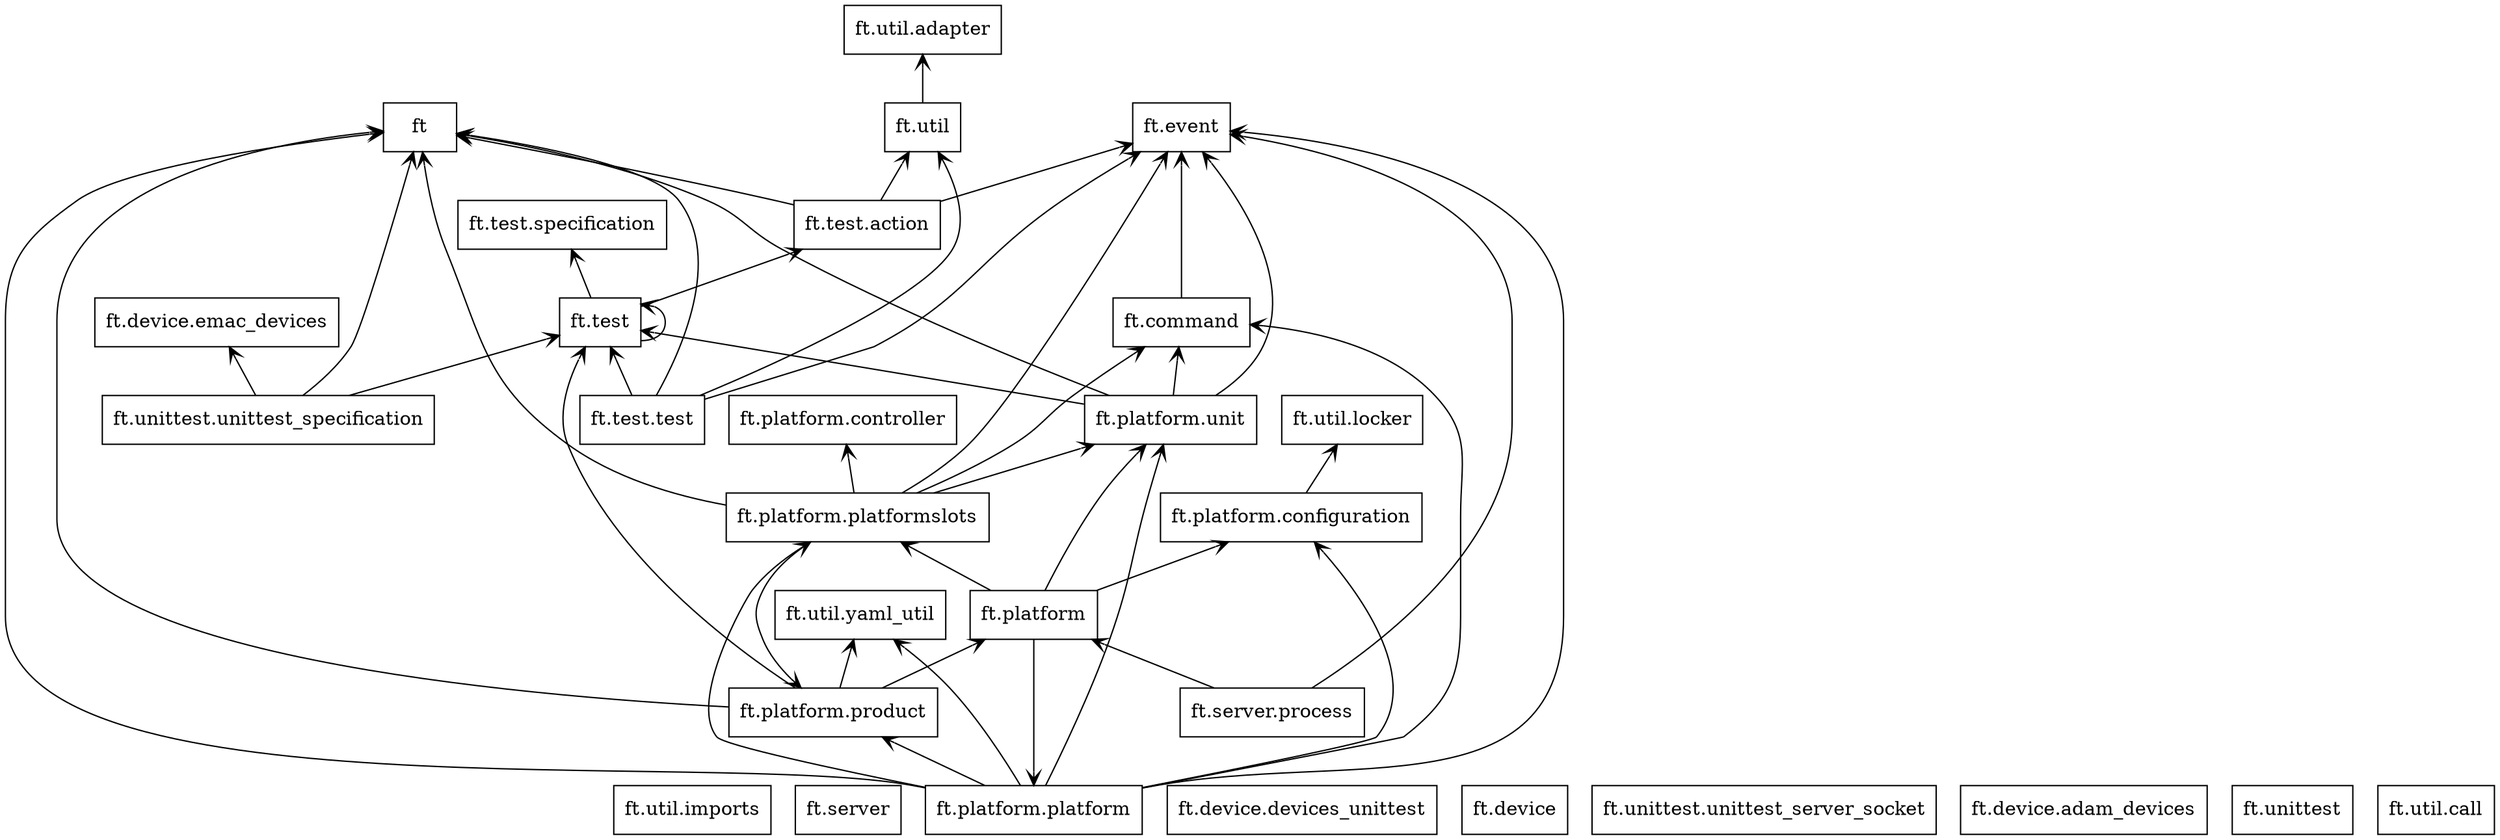 digraph "packages_all_py" {
charset="utf-8"
rankdir=BT
"3" [shape="box", label="ft.util.imports"];
"4" [shape="box", label="ft.server"];
"5" [shape="box", label="ft.platform.platform"];
"10" [shape="box", label="ft.util.locker"];
"11" [shape="box", label="ft.platform.product"];
"14" [shape="box", label="ft.server.process"];
"19" [shape="box", label="ft.unittest.unittest_specification"];
"22" [shape="box", label="ft.util.adapter"];
"23" [shape="box", label="ft.platform"];
"24" [shape="box", label="ft.test"];
"25" [shape="box", label="ft.device.emac_devices"];
"35" [shape="box", label="ft.platform.controller"];
"38" [shape="box", label="ft.device.devices_unittest"];
"40" [shape="box", label="ft.device"];
"41" [shape="box", label="ft.unittest.unittest_server_socket"];
"42" [shape="box", label="ft.util.yaml_util"];
"43" [shape="box", label="ft"];
"44" [shape="box", label="ft.command"];
"50" [shape="box", label="ft.platform.unit"];
"56" [shape="box", label="ft.event"];
"92" [shape="box", label="ft.util"];
"93" [shape="box", label="ft.test.test"];
"103" [shape="box", label="ft.test.action"];
"107" [shape="box", label="ft.platform.configuration"];
"113" [shape="box", label="ft.test.specification"];
"116" [shape="box", label="ft.device.adam_devices"];
"121" [shape="box", label="ft.unittest"];
"122" [shape="box", label="ft.platform.platformslots"];
"128" [shape="box", label="ft.util.call"];
"5" -> "56" [arrowtail="none", arrowhead="open"];
"5" -> "107" [arrowtail="none", arrowhead="open"];
"5" -> "44" [arrowtail="none", arrowhead="open"];
"5" -> "50" [arrowtail="none", arrowhead="open"];
"5" -> "11" [arrowtail="none", arrowhead="open"];
"5" -> "122" [arrowtail="none", arrowhead="open"];
"5" -> "43" [arrowtail="none", arrowhead="open"];
"5" -> "42" [arrowtail="none", arrowhead="open"];
"11" -> "23" [arrowtail="none", arrowhead="open"];
"11" -> "42" [arrowtail="none", arrowhead="open"];
"11" -> "43" [arrowtail="none", arrowhead="open"];
"11" -> "24" [arrowtail="none", arrowhead="open"];
"14" -> "56" [arrowtail="none", arrowhead="open"];
"14" -> "23" [arrowtail="none", arrowhead="open"];
"19" -> "43" [arrowtail="none", arrowhead="open"];
"19" -> "25" [arrowtail="none", arrowhead="open"];
"19" -> "24" [arrowtail="none", arrowhead="open"];
"23" -> "50" [arrowtail="none", arrowhead="open"];
"23" -> "5" [arrowtail="none", arrowhead="open"];
"23" -> "122" [arrowtail="none", arrowhead="open"];
"23" -> "107" [arrowtail="none", arrowhead="open"];
"24" -> "103" [arrowtail="none", arrowhead="open"];
"24" -> "113" [arrowtail="none", arrowhead="open"];
"24" -> "24" [arrowtail="none", arrowhead="open"];
"44" -> "56" [arrowtail="none", arrowhead="open"];
"50" -> "56" [arrowtail="none", arrowhead="open"];
"50" -> "44" [arrowtail="none", arrowhead="open"];
"50" -> "24" [arrowtail="none", arrowhead="open"];
"50" -> "43" [arrowtail="none", arrowhead="open"];
"92" -> "22" [arrowtail="none", arrowhead="open"];
"93" -> "56" [arrowtail="none", arrowhead="open"];
"93" -> "92" [arrowtail="none", arrowhead="open"];
"93" -> "43" [arrowtail="none", arrowhead="open"];
"93" -> "24" [arrowtail="none", arrowhead="open"];
"103" -> "56" [arrowtail="none", arrowhead="open"];
"103" -> "92" [arrowtail="none", arrowhead="open"];
"103" -> "43" [arrowtail="none", arrowhead="open"];
"107" -> "10" [arrowtail="none", arrowhead="open"];
"122" -> "56" [arrowtail="none", arrowhead="open"];
"122" -> "44" [arrowtail="none", arrowhead="open"];
"122" -> "50" [arrowtail="none", arrowhead="open"];
"122" -> "11" [arrowtail="none", arrowhead="open"];
"122" -> "35" [arrowtail="none", arrowhead="open"];
"122" -> "43" [arrowtail="none", arrowhead="open"];
}

